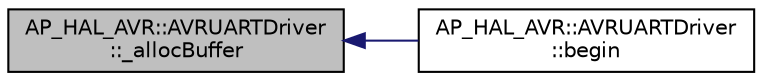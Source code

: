 digraph "AP_HAL_AVR::AVRUARTDriver::_allocBuffer"
{
 // INTERACTIVE_SVG=YES
  edge [fontname="Helvetica",fontsize="10",labelfontname="Helvetica",labelfontsize="10"];
  node [fontname="Helvetica",fontsize="10",shape=record];
  rankdir="LR";
  Node1 [label="AP_HAL_AVR::AVRUARTDriver\l::_allocBuffer",height=0.2,width=0.4,color="black", fillcolor="grey75", style="filled" fontcolor="black"];
  Node1 -> Node2 [dir="back",color="midnightblue",fontsize="10",style="solid",fontname="Helvetica"];
  Node2 [label="AP_HAL_AVR::AVRUARTDriver\l::begin",height=0.2,width=0.4,color="black", fillcolor="white", style="filled",URL="$classAP__HAL__AVR_1_1AVRUARTDriver.html#a5db9b1478372fa8b01591fe4b57ff365"];
}
